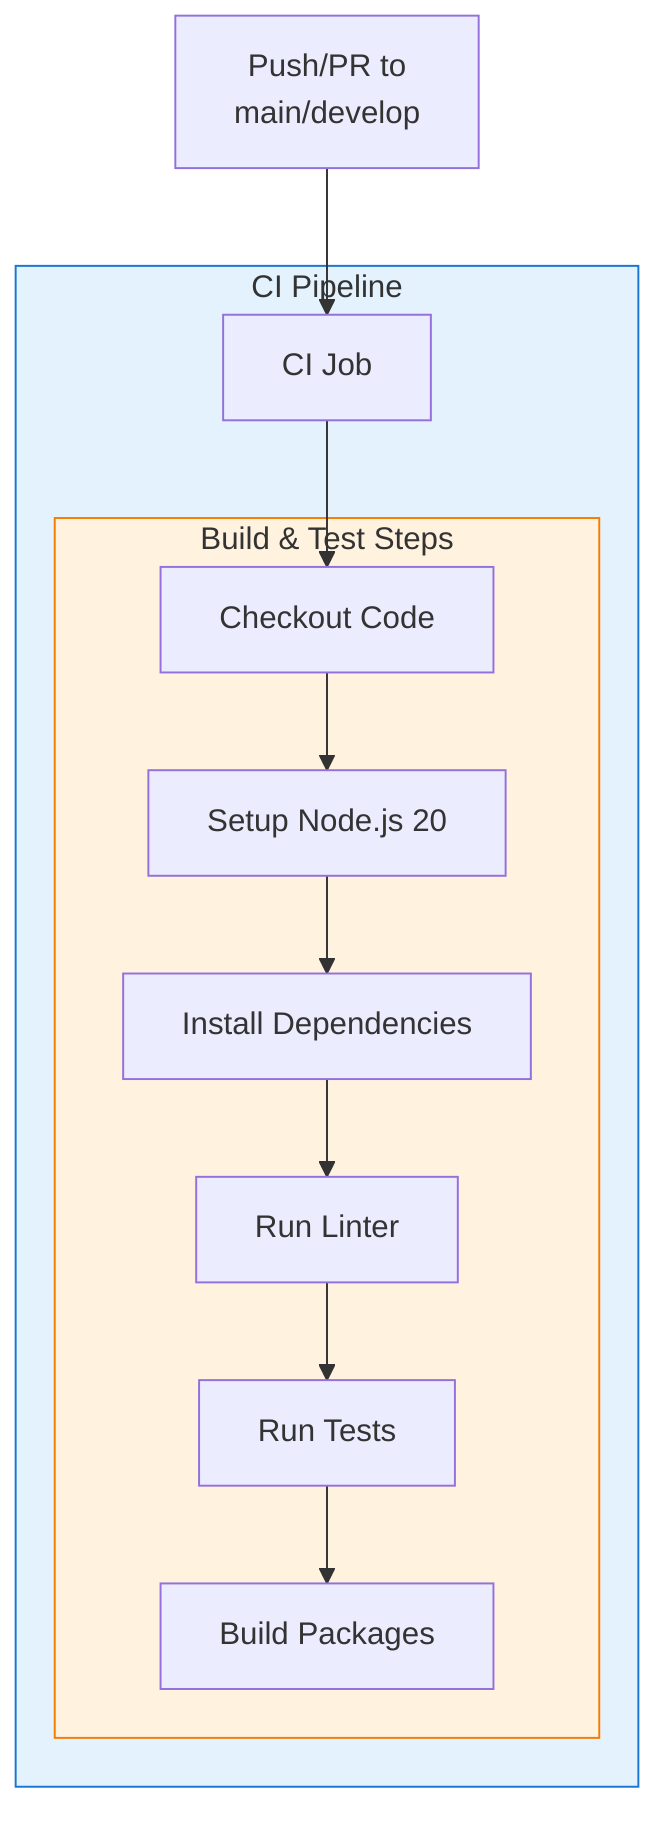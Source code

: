 flowchart TB
    Start[Push/PR to<br/>main/develop]
    
    subgraph ci["CI Pipeline"]
        Job[CI Job]
        
        subgraph steps["Build & Test Steps"]
            Checkout[Checkout Code]
            Setup[Setup Node.js 20]
            Install[Install Dependencies]
            Lint[Run Linter]
            Test[Run Tests]
            Build[Build Packages]
        end
    end
    
    Start --> Job
    Job --> Checkout --> Setup --> Install
    Install --> Lint --> Test --> Build
    
    style ci fill:#e3f2fd,stroke:#1976d2
    style steps fill:#fff3e0,stroke:#f57c00